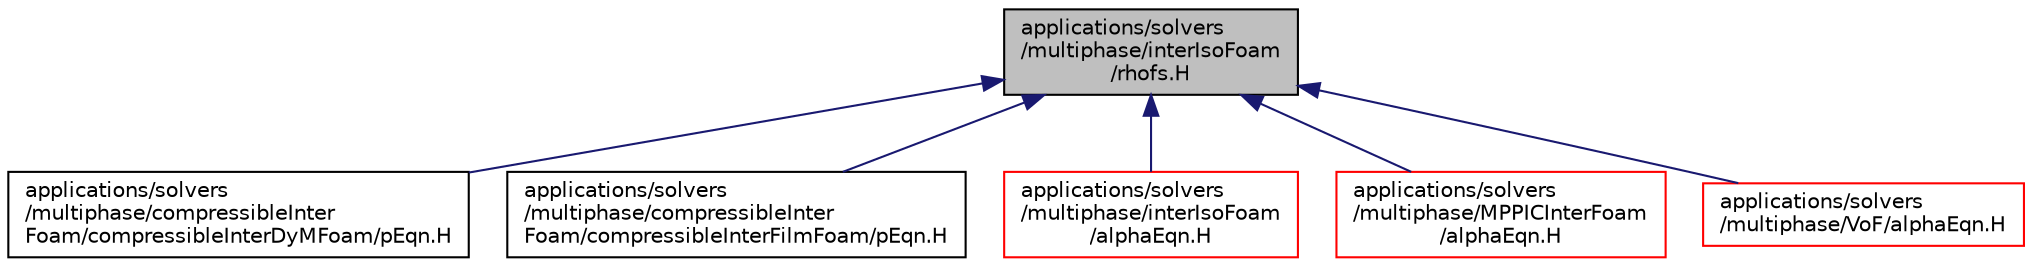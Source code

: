 digraph "applications/solvers/multiphase/interIsoFoam/rhofs.H"
{
  bgcolor="transparent";
  edge [fontname="Helvetica",fontsize="10",labelfontname="Helvetica",labelfontsize="10"];
  node [fontname="Helvetica",fontsize="10",shape=record];
  Node1 [label="applications/solvers\l/multiphase/interIsoFoam\l/rhofs.H",height=0.2,width=0.4,color="black", fillcolor="grey75", style="filled" fontcolor="black"];
  Node1 -> Node2 [dir="back",color="midnightblue",fontsize="10",style="solid",fontname="Helvetica"];
  Node2 [label="applications/solvers\l/multiphase/compressibleInter\lFoam/compressibleInterDyMFoam/pEqn.H",height=0.2,width=0.4,color="black",URL="$multiphase_2compressibleInterFoam_2compressibleInterDyMFoam_2pEqn_8H.html"];
  Node1 -> Node3 [dir="back",color="midnightblue",fontsize="10",style="solid",fontname="Helvetica"];
  Node3 [label="applications/solvers\l/multiphase/compressibleInter\lFoam/compressibleInterFilmFoam/pEqn.H",height=0.2,width=0.4,color="black",URL="$multiphase_2compressibleInterFoam_2compressibleInterFilmFoam_2pEqn_8H.html"];
  Node1 -> Node4 [dir="back",color="midnightblue",fontsize="10",style="solid",fontname="Helvetica"];
  Node4 [label="applications/solvers\l/multiphase/interIsoFoam\l/alphaEqn.H",height=0.2,width=0.4,color="red",URL="$interIsoFoam_2alphaEqn_8H.html"];
  Node1 -> Node5 [dir="back",color="midnightblue",fontsize="10",style="solid",fontname="Helvetica"];
  Node5 [label="applications/solvers\l/multiphase/MPPICInterFoam\l/alphaEqn.H",height=0.2,width=0.4,color="red",URL="$MPPICInterFoam_2alphaEqn_8H.html"];
  Node1 -> Node6 [dir="back",color="midnightblue",fontsize="10",style="solid",fontname="Helvetica"];
  Node6 [label="applications/solvers\l/multiphase/VoF/alphaEqn.H",height=0.2,width=0.4,color="red",URL="$VoF_2alphaEqn_8H.html"];
}
